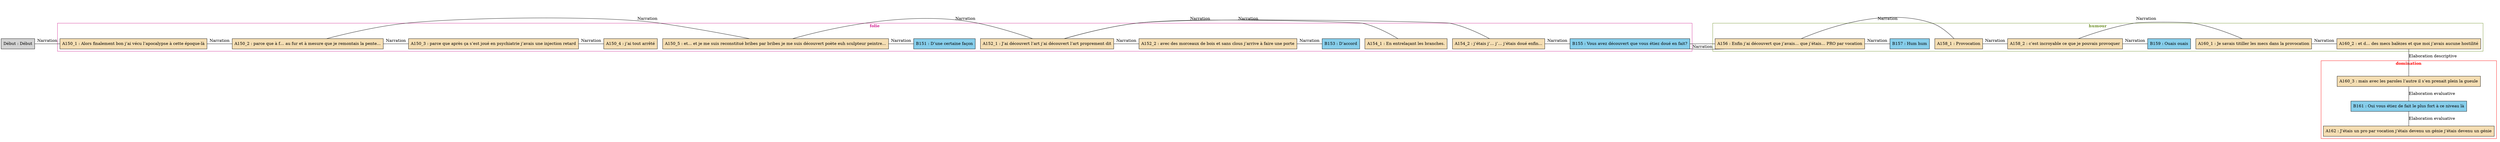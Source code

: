 digraph "Provocation_-_C02" {
	node [shape=box style=filled]
	newrank=true
	zero [style=invis]
	"Début" [label="Début : Début"]
	A150_1 [label="A150_1 : Alors finalement bon j’ai vécu l’apocalypse à cette époque-là" fillcolor=wheat]
	A150_2 [label="A150_2 : parce que à f… au fur et à mesure que je remontais la pente..." fillcolor=wheat]
	A150_3 [label="A150_3 : parce que après ça s’est joué en psychiatrie j’avais une injection retard" fillcolor=wheat]
	A150_4 [label="A150_4 : j’ai tout arrêté" fillcolor=wheat]
	A150_5 [label="A150_5 : et... et je me suis reconstitué bribes par bribes je me suis découvert poète euh sculpteur peintre..." fillcolor=wheat]
	B151 [label="B151 : D’une certaine façon" fillcolor=skyblue]
	A152_1 [label="A152_1 : J’ai découvert l’art j’ai découvert l’art proprement dit" fillcolor=wheat]
	A152_2 [label="A152_2 : avec des morceaux de bois et sans clous j’arrive à faire une porte" fillcolor=wheat]
	B153 [label="B153 : D’accord" fillcolor=skyblue]
	A154_1 [label="A154_1 : En entrelaçant les branches." fillcolor=wheat]
	A154_2 [label="A154_2 : j’étais j’… j’… j’étais doué enfin..." fillcolor=wheat]
	B155 [label="B155 : Vous avez découvert que vous étiez doué en fait?" fillcolor=skyblue]
	A156 [label="A156 : Enfin j’ai découvert que j’avais... que j’étais... PRO par vocation" fillcolor=wheat]
	B157 [label="B157 : Hum hum" fillcolor=skyblue]
	A158_1 [label="A158_1 : Provocation" fillcolor=wheat]
	A158_2 [label="A158_2 : c’est incroyable ce que je pouvais provoquer" fillcolor=wheat]
	B159 [label="B159 : Ouais ouais" fillcolor=skyblue]
	A160_1 [label="A160_1 : Je savais titiller les mecs dans la provocation" fillcolor=wheat]
	A160_2 [label="A160_2 : et d… des mecs balèzes et que moi j’avais aucune hostilité" fillcolor=wheat]
	A160_3 [label="A160_3 : mais avec les paroles l’autre il s’en prenait plein la gueule" fillcolor=wheat]
	B161 [label="B161 : Oui vous étiez de fait le plus fort à ce niveau là" fillcolor=skyblue]
	A162 [label="A162 : J’étais un pro par vocation j’étais devenu un génie j’étais devenu un génie" fillcolor=wheat]
	zero -> "Début" [label="" style=invis]
	zero -> A150_1 [style=invis weight=1]
	"Début" -> A150_1 [label=Narration constraint=false dir=none]
	zero -> A150_2 [style=invis weight=1]
	A150_1 -> A150_2 [label=Narration constraint=false dir=none]
	zero -> A150_3 [style=invis weight=1]
	A150_2 -> A150_3 [label=Narration constraint=false dir=none]
	zero -> A150_4 [style=invis weight=1]
	A150_3 -> A150_4 [label=Narration constraint=false dir=none]
	zero -> A150_5 [style=invis weight=1]
	A150_2 -> A150_5 [label=Narration constraint=false dir=none]
	zero -> B151 [style=invis weight=1]
	A150_5 -> B151 [label=Narration constraint=false dir=none]
	zero -> B153 [style=invis weight=1]
	A152_2 -> B153 [label=Narration constraint=false dir=none]
	zero -> B155 [style=invis weight=1]
	A154_2 -> B155 [label=Narration constraint=false dir=none]
	zero -> B157 [style=invis weight=1]
	A156 -> B157 [label=Narration constraint=false dir=none]
	zero -> A152_1 [style=invis weight=1]
	A150_5 -> A152_1 [label=Narration constraint=false dir=none]
	zero -> A152_2 [style=invis weight=1]
	A152_1 -> A152_2 [label=Narration constraint=false dir=none]
	zero -> A154_1 [style=invis weight=1]
	A152_1 -> A154_1 [label=Narration constraint=false dir=none]
	zero -> A154_2 [style=invis weight=1]
	A152_1 -> A154_2 [label=Narration constraint=false dir=none]
	zero -> A156 [style=invis weight=1]
	B155 -> A156 [label=Narration constraint=false dir=none]
	zero -> A158_1 [style=invis weight=1]
	A156 -> A158_1 [label=Narration constraint=false dir=none]
	zero -> A158_2 [style=invis weight=1]
	A158_1 -> A158_2 [label=Narration constraint=false dir=none]
	zero -> B159 [style=invis weight=1]
	A158_2 -> B159 [label=Narration constraint=false dir=none]
	zero -> A160_1 [style=invis weight=1]
	A158_2 -> A160_1 [label=Narration constraint=false dir=none]
	zero -> A160_2 [style=invis weight=1]
	A160_1 -> A160_2 [label=Narration constraint=false dir=none]
	A160_2 -> A160_3 [label="Elaboration descriptive" dir=none weight=2]
	A160_3 -> B161 [label="Elaboration evaluative" dir=none weight=2]
	B161 -> A162 [label="Elaboration evaluative" dir=none weight=2]
	subgraph cluster_0 {
		label=<<B>folie</B>>
		color=violetred
		fontcolor=violetred
		A150_1
		A150_2
		A150_3
		A150_4
		A150_5
		B151
		A152_1
		A152_2
		B153
		A154_1
		A154_2
		B155
	}
	subgraph cluster_1 {
		label=<<B>humour</B>>
		color=olivedrab
		fontcolor=olivedrab
		A156
		B157
		A158_1
		A158_2
		B159
		A160_1
		A160_2
	}
	subgraph cluster_2 {
		label=<<B>domination</B>>
		color=red
		fontcolor=red
		A160_3
		B161
		A162
	}
}

